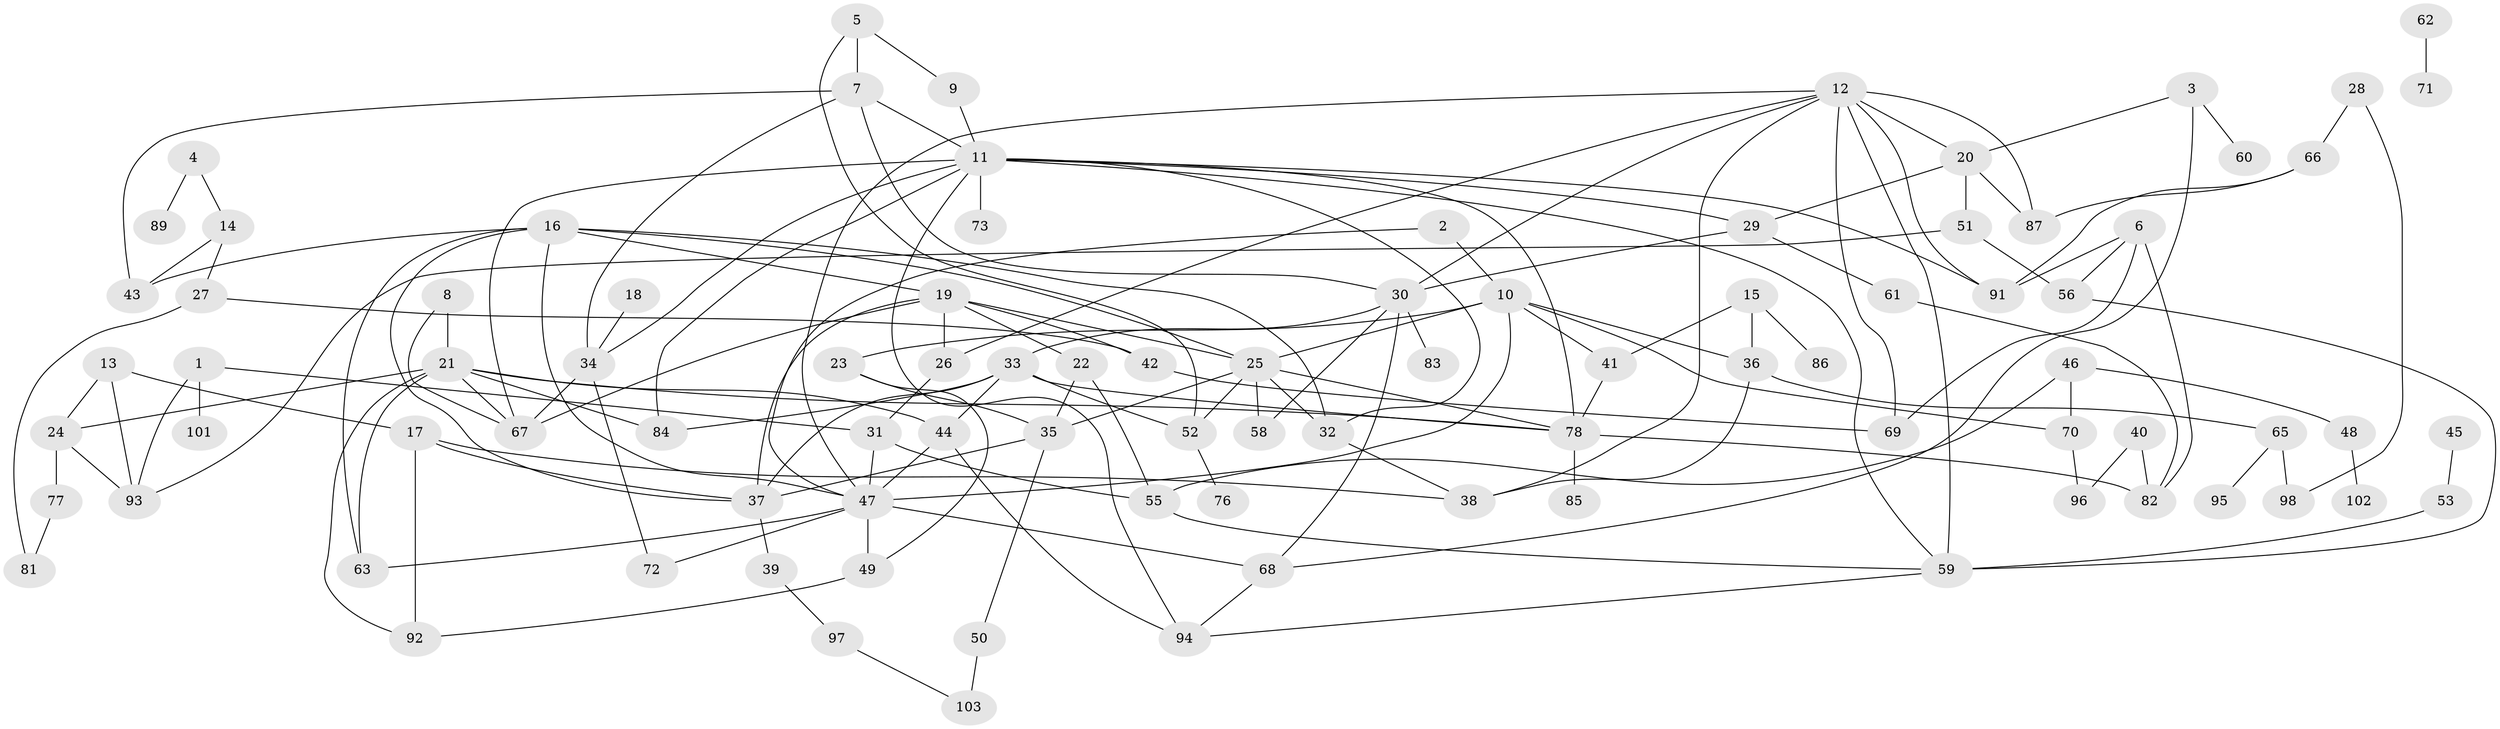 // original degree distribution, {3: 0.23809523809523808, 1: 0.14285714285714285, 2: 0.2108843537414966, 4: 0.2108843537414966, 5: 0.06802721088435375, 6: 0.04081632653061224, 0: 0.07482993197278912, 7: 0.013605442176870748}
// Generated by graph-tools (version 1.1) at 2025/47/03/04/25 22:47:55]
// undirected, 92 vertices, 158 edges
graph export_dot {
  node [color=gray90,style=filled];
  1;
  2;
  3;
  4;
  5;
  6;
  7;
  8;
  9;
  10;
  11;
  12;
  13;
  14;
  15;
  16;
  17;
  18;
  19;
  20;
  21;
  22;
  23;
  24;
  25;
  26;
  27;
  28;
  29;
  30;
  31;
  32;
  33;
  34;
  35;
  36;
  37;
  38;
  39;
  40;
  41;
  42;
  43;
  44;
  45;
  46;
  47;
  48;
  49;
  50;
  51;
  52;
  53;
  55;
  56;
  58;
  59;
  60;
  61;
  62;
  63;
  65;
  66;
  67;
  68;
  69;
  70;
  71;
  72;
  73;
  76;
  77;
  78;
  81;
  82;
  83;
  84;
  85;
  86;
  87;
  89;
  91;
  92;
  93;
  94;
  95;
  96;
  97;
  98;
  101;
  102;
  103;
  1 -- 31 [weight=1.0];
  1 -- 93 [weight=1.0];
  1 -- 101 [weight=1.0];
  2 -- 10 [weight=1.0];
  2 -- 47 [weight=1.0];
  3 -- 20 [weight=1.0];
  3 -- 60 [weight=1.0];
  3 -- 68 [weight=1.0];
  4 -- 14 [weight=1.0];
  4 -- 89 [weight=1.0];
  5 -- 7 [weight=1.0];
  5 -- 9 [weight=1.0];
  5 -- 52 [weight=1.0];
  6 -- 56 [weight=1.0];
  6 -- 69 [weight=1.0];
  6 -- 82 [weight=1.0];
  6 -- 91 [weight=1.0];
  7 -- 11 [weight=1.0];
  7 -- 30 [weight=1.0];
  7 -- 34 [weight=1.0];
  7 -- 43 [weight=1.0];
  8 -- 21 [weight=1.0];
  8 -- 67 [weight=1.0];
  9 -- 11 [weight=1.0];
  10 -- 23 [weight=1.0];
  10 -- 25 [weight=1.0];
  10 -- 36 [weight=1.0];
  10 -- 41 [weight=1.0];
  10 -- 47 [weight=1.0];
  10 -- 70 [weight=1.0];
  11 -- 29 [weight=1.0];
  11 -- 32 [weight=1.0];
  11 -- 34 [weight=1.0];
  11 -- 59 [weight=1.0];
  11 -- 67 [weight=1.0];
  11 -- 73 [weight=1.0];
  11 -- 78 [weight=1.0];
  11 -- 84 [weight=1.0];
  11 -- 91 [weight=1.0];
  11 -- 94 [weight=1.0];
  12 -- 20 [weight=1.0];
  12 -- 26 [weight=1.0];
  12 -- 30 [weight=1.0];
  12 -- 38 [weight=1.0];
  12 -- 47 [weight=1.0];
  12 -- 59 [weight=1.0];
  12 -- 69 [weight=1.0];
  12 -- 87 [weight=1.0];
  12 -- 91 [weight=1.0];
  13 -- 17 [weight=1.0];
  13 -- 24 [weight=1.0];
  13 -- 93 [weight=1.0];
  14 -- 27 [weight=1.0];
  14 -- 43 [weight=1.0];
  15 -- 36 [weight=1.0];
  15 -- 41 [weight=1.0];
  15 -- 86 [weight=1.0];
  16 -- 19 [weight=1.0];
  16 -- 25 [weight=1.0];
  16 -- 32 [weight=1.0];
  16 -- 37 [weight=1.0];
  16 -- 43 [weight=1.0];
  16 -- 47 [weight=1.0];
  16 -- 63 [weight=1.0];
  17 -- 37 [weight=1.0];
  17 -- 38 [weight=1.0];
  17 -- 92 [weight=1.0];
  18 -- 34 [weight=1.0];
  19 -- 22 [weight=1.0];
  19 -- 25 [weight=1.0];
  19 -- 26 [weight=1.0];
  19 -- 37 [weight=1.0];
  19 -- 42 [weight=1.0];
  19 -- 67 [weight=1.0];
  20 -- 29 [weight=1.0];
  20 -- 51 [weight=1.0];
  20 -- 87 [weight=1.0];
  21 -- 24 [weight=1.0];
  21 -- 44 [weight=1.0];
  21 -- 63 [weight=1.0];
  21 -- 67 [weight=1.0];
  21 -- 78 [weight=1.0];
  21 -- 84 [weight=1.0];
  21 -- 92 [weight=1.0];
  22 -- 35 [weight=1.0];
  22 -- 55 [weight=1.0];
  23 -- 35 [weight=2.0];
  23 -- 49 [weight=1.0];
  24 -- 77 [weight=1.0];
  24 -- 93 [weight=1.0];
  25 -- 32 [weight=1.0];
  25 -- 35 [weight=1.0];
  25 -- 52 [weight=1.0];
  25 -- 58 [weight=1.0];
  25 -- 78 [weight=1.0];
  26 -- 31 [weight=1.0];
  27 -- 42 [weight=1.0];
  27 -- 81 [weight=1.0];
  28 -- 66 [weight=1.0];
  28 -- 98 [weight=1.0];
  29 -- 30 [weight=1.0];
  29 -- 61 [weight=1.0];
  30 -- 33 [weight=1.0];
  30 -- 58 [weight=1.0];
  30 -- 68 [weight=1.0];
  30 -- 83 [weight=1.0];
  31 -- 47 [weight=2.0];
  31 -- 55 [weight=1.0];
  32 -- 38 [weight=1.0];
  33 -- 37 [weight=1.0];
  33 -- 44 [weight=1.0];
  33 -- 52 [weight=1.0];
  33 -- 78 [weight=1.0];
  33 -- 84 [weight=1.0];
  34 -- 67 [weight=1.0];
  34 -- 72 [weight=1.0];
  35 -- 37 [weight=1.0];
  35 -- 50 [weight=1.0];
  36 -- 38 [weight=1.0];
  36 -- 65 [weight=1.0];
  37 -- 39 [weight=1.0];
  39 -- 97 [weight=1.0];
  40 -- 82 [weight=1.0];
  40 -- 96 [weight=1.0];
  41 -- 78 [weight=1.0];
  42 -- 69 [weight=1.0];
  44 -- 47 [weight=1.0];
  44 -- 94 [weight=1.0];
  45 -- 53 [weight=1.0];
  46 -- 48 [weight=1.0];
  46 -- 55 [weight=1.0];
  46 -- 70 [weight=1.0];
  47 -- 49 [weight=1.0];
  47 -- 63 [weight=1.0];
  47 -- 68 [weight=1.0];
  47 -- 72 [weight=1.0];
  48 -- 102 [weight=1.0];
  49 -- 92 [weight=1.0];
  50 -- 103 [weight=1.0];
  51 -- 56 [weight=1.0];
  51 -- 93 [weight=1.0];
  52 -- 76 [weight=1.0];
  53 -- 59 [weight=1.0];
  55 -- 59 [weight=1.0];
  56 -- 59 [weight=1.0];
  59 -- 94 [weight=1.0];
  61 -- 82 [weight=1.0];
  62 -- 71 [weight=1.0];
  65 -- 95 [weight=1.0];
  65 -- 98 [weight=1.0];
  66 -- 87 [weight=1.0];
  66 -- 91 [weight=1.0];
  68 -- 94 [weight=1.0];
  70 -- 96 [weight=1.0];
  77 -- 81 [weight=1.0];
  78 -- 82 [weight=1.0];
  78 -- 85 [weight=1.0];
  97 -- 103 [weight=1.0];
}
